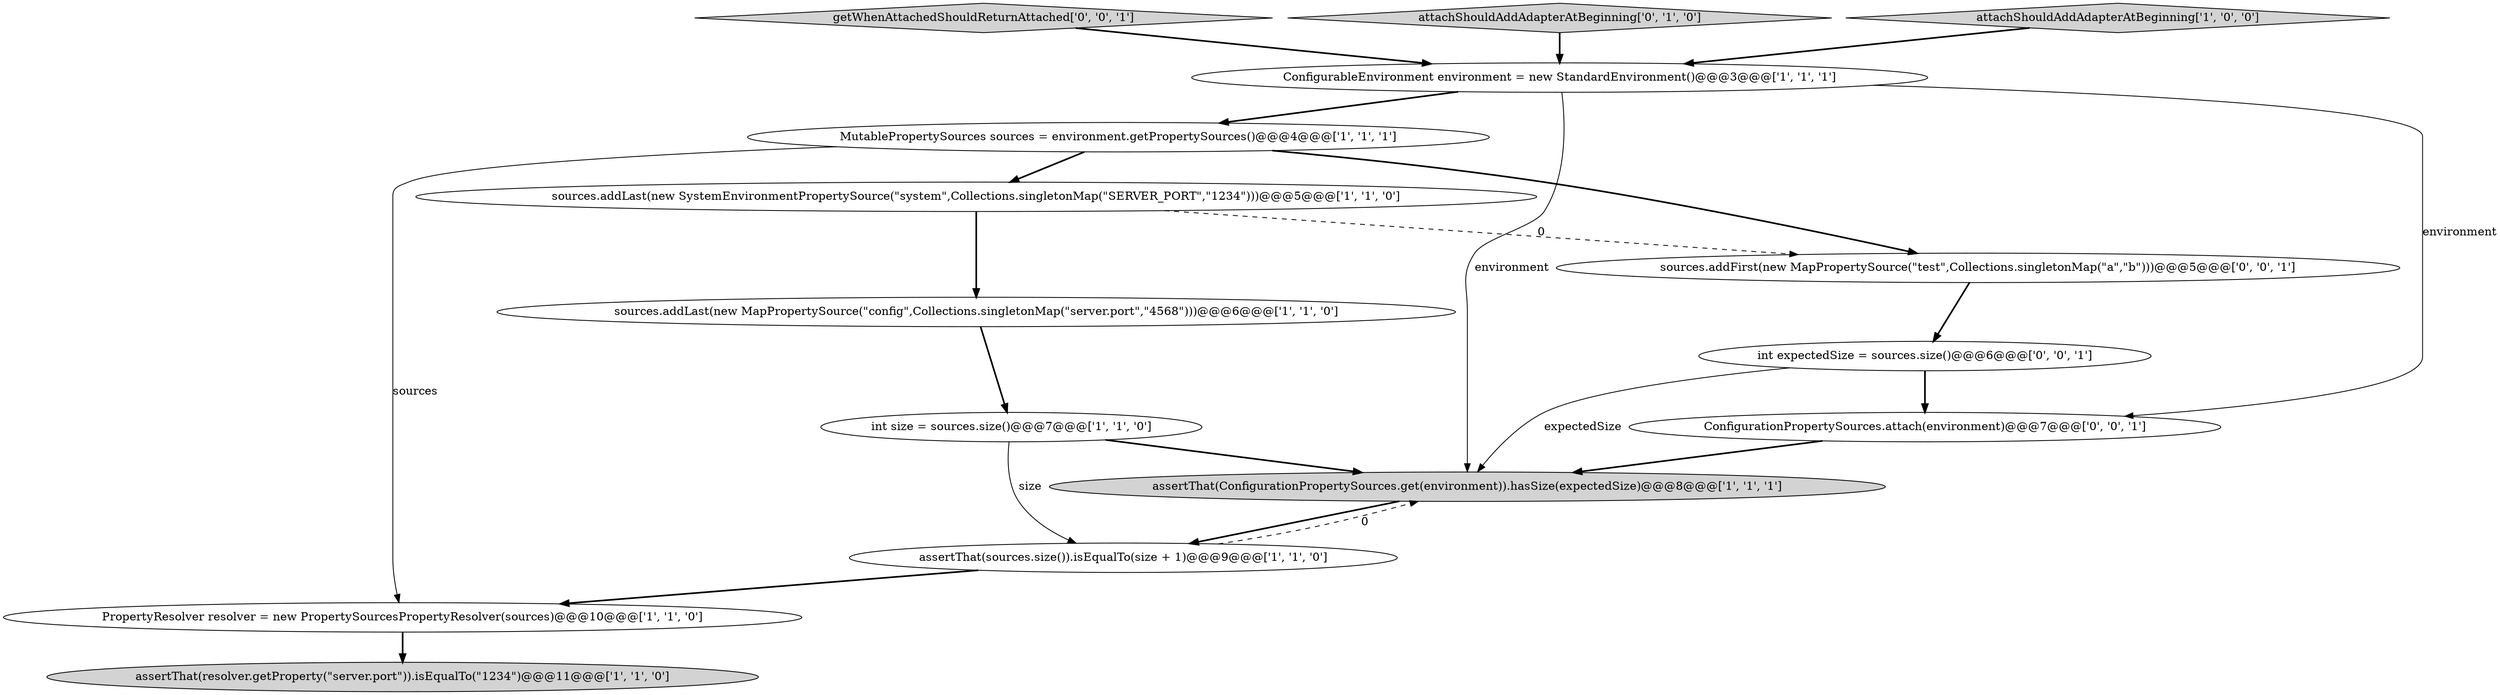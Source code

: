 digraph {
4 [style = filled, label = "ConfigurableEnvironment environment = new StandardEnvironment()@@@3@@@['1', '1', '1']", fillcolor = white, shape = ellipse image = "AAA0AAABBB1BBB"];
12 [style = filled, label = "getWhenAttachedShouldReturnAttached['0', '0', '1']", fillcolor = lightgray, shape = diamond image = "AAA0AAABBB3BBB"];
5 [style = filled, label = "sources.addLast(new MapPropertySource(\"config\",Collections.singletonMap(\"server.port\",\"4568\")))@@@6@@@['1', '1', '0']", fillcolor = white, shape = ellipse image = "AAA0AAABBB1BBB"];
7 [style = filled, label = "sources.addLast(new SystemEnvironmentPropertySource(\"system\",Collections.singletonMap(\"SERVER_PORT\",\"1234\")))@@@5@@@['1', '1', '0']", fillcolor = white, shape = ellipse image = "AAA0AAABBB1BBB"];
14 [style = filled, label = "int expectedSize = sources.size()@@@6@@@['0', '0', '1']", fillcolor = white, shape = ellipse image = "AAA0AAABBB3BBB"];
10 [style = filled, label = "attachShouldAddAdapterAtBeginning['0', '1', '0']", fillcolor = lightgray, shape = diamond image = "AAA0AAABBB2BBB"];
8 [style = filled, label = "int size = sources.size()@@@7@@@['1', '1', '0']", fillcolor = white, shape = ellipse image = "AAA0AAABBB1BBB"];
6 [style = filled, label = "assertThat(ConfigurationPropertySources.get(environment)).hasSize(expectedSize)@@@8@@@['1', '1', '1']", fillcolor = lightgray, shape = ellipse image = "AAA0AAABBB1BBB"];
9 [style = filled, label = "PropertyResolver resolver = new PropertySourcesPropertyResolver(sources)@@@10@@@['1', '1', '0']", fillcolor = white, shape = ellipse image = "AAA0AAABBB1BBB"];
1 [style = filled, label = "MutablePropertySources sources = environment.getPropertySources()@@@4@@@['1', '1', '1']", fillcolor = white, shape = ellipse image = "AAA0AAABBB1BBB"];
11 [style = filled, label = "ConfigurationPropertySources.attach(environment)@@@7@@@['0', '0', '1']", fillcolor = white, shape = ellipse image = "AAA0AAABBB3BBB"];
3 [style = filled, label = "attachShouldAddAdapterAtBeginning['1', '0', '0']", fillcolor = lightgray, shape = diamond image = "AAA0AAABBB1BBB"];
13 [style = filled, label = "sources.addFirst(new MapPropertySource(\"test\",Collections.singletonMap(\"a\",\"b\")))@@@5@@@['0', '0', '1']", fillcolor = white, shape = ellipse image = "AAA0AAABBB3BBB"];
2 [style = filled, label = "assertThat(sources.size()).isEqualTo(size + 1)@@@9@@@['1', '1', '0']", fillcolor = white, shape = ellipse image = "AAA0AAABBB1BBB"];
0 [style = filled, label = "assertThat(resolver.getProperty(\"server.port\")).isEqualTo(\"1234\")@@@11@@@['1', '1', '0']", fillcolor = lightgray, shape = ellipse image = "AAA0AAABBB1BBB"];
5->8 [style = bold, label=""];
9->0 [style = bold, label=""];
4->6 [style = solid, label="environment"];
11->6 [style = bold, label=""];
8->6 [style = bold, label=""];
8->2 [style = solid, label="size"];
2->9 [style = bold, label=""];
1->7 [style = bold, label=""];
3->4 [style = bold, label=""];
1->13 [style = bold, label=""];
1->9 [style = solid, label="sources"];
6->2 [style = bold, label=""];
7->5 [style = bold, label=""];
12->4 [style = bold, label=""];
7->13 [style = dashed, label="0"];
10->4 [style = bold, label=""];
2->6 [style = dashed, label="0"];
4->1 [style = bold, label=""];
14->11 [style = bold, label=""];
13->14 [style = bold, label=""];
14->6 [style = solid, label="expectedSize"];
4->11 [style = solid, label="environment"];
}
